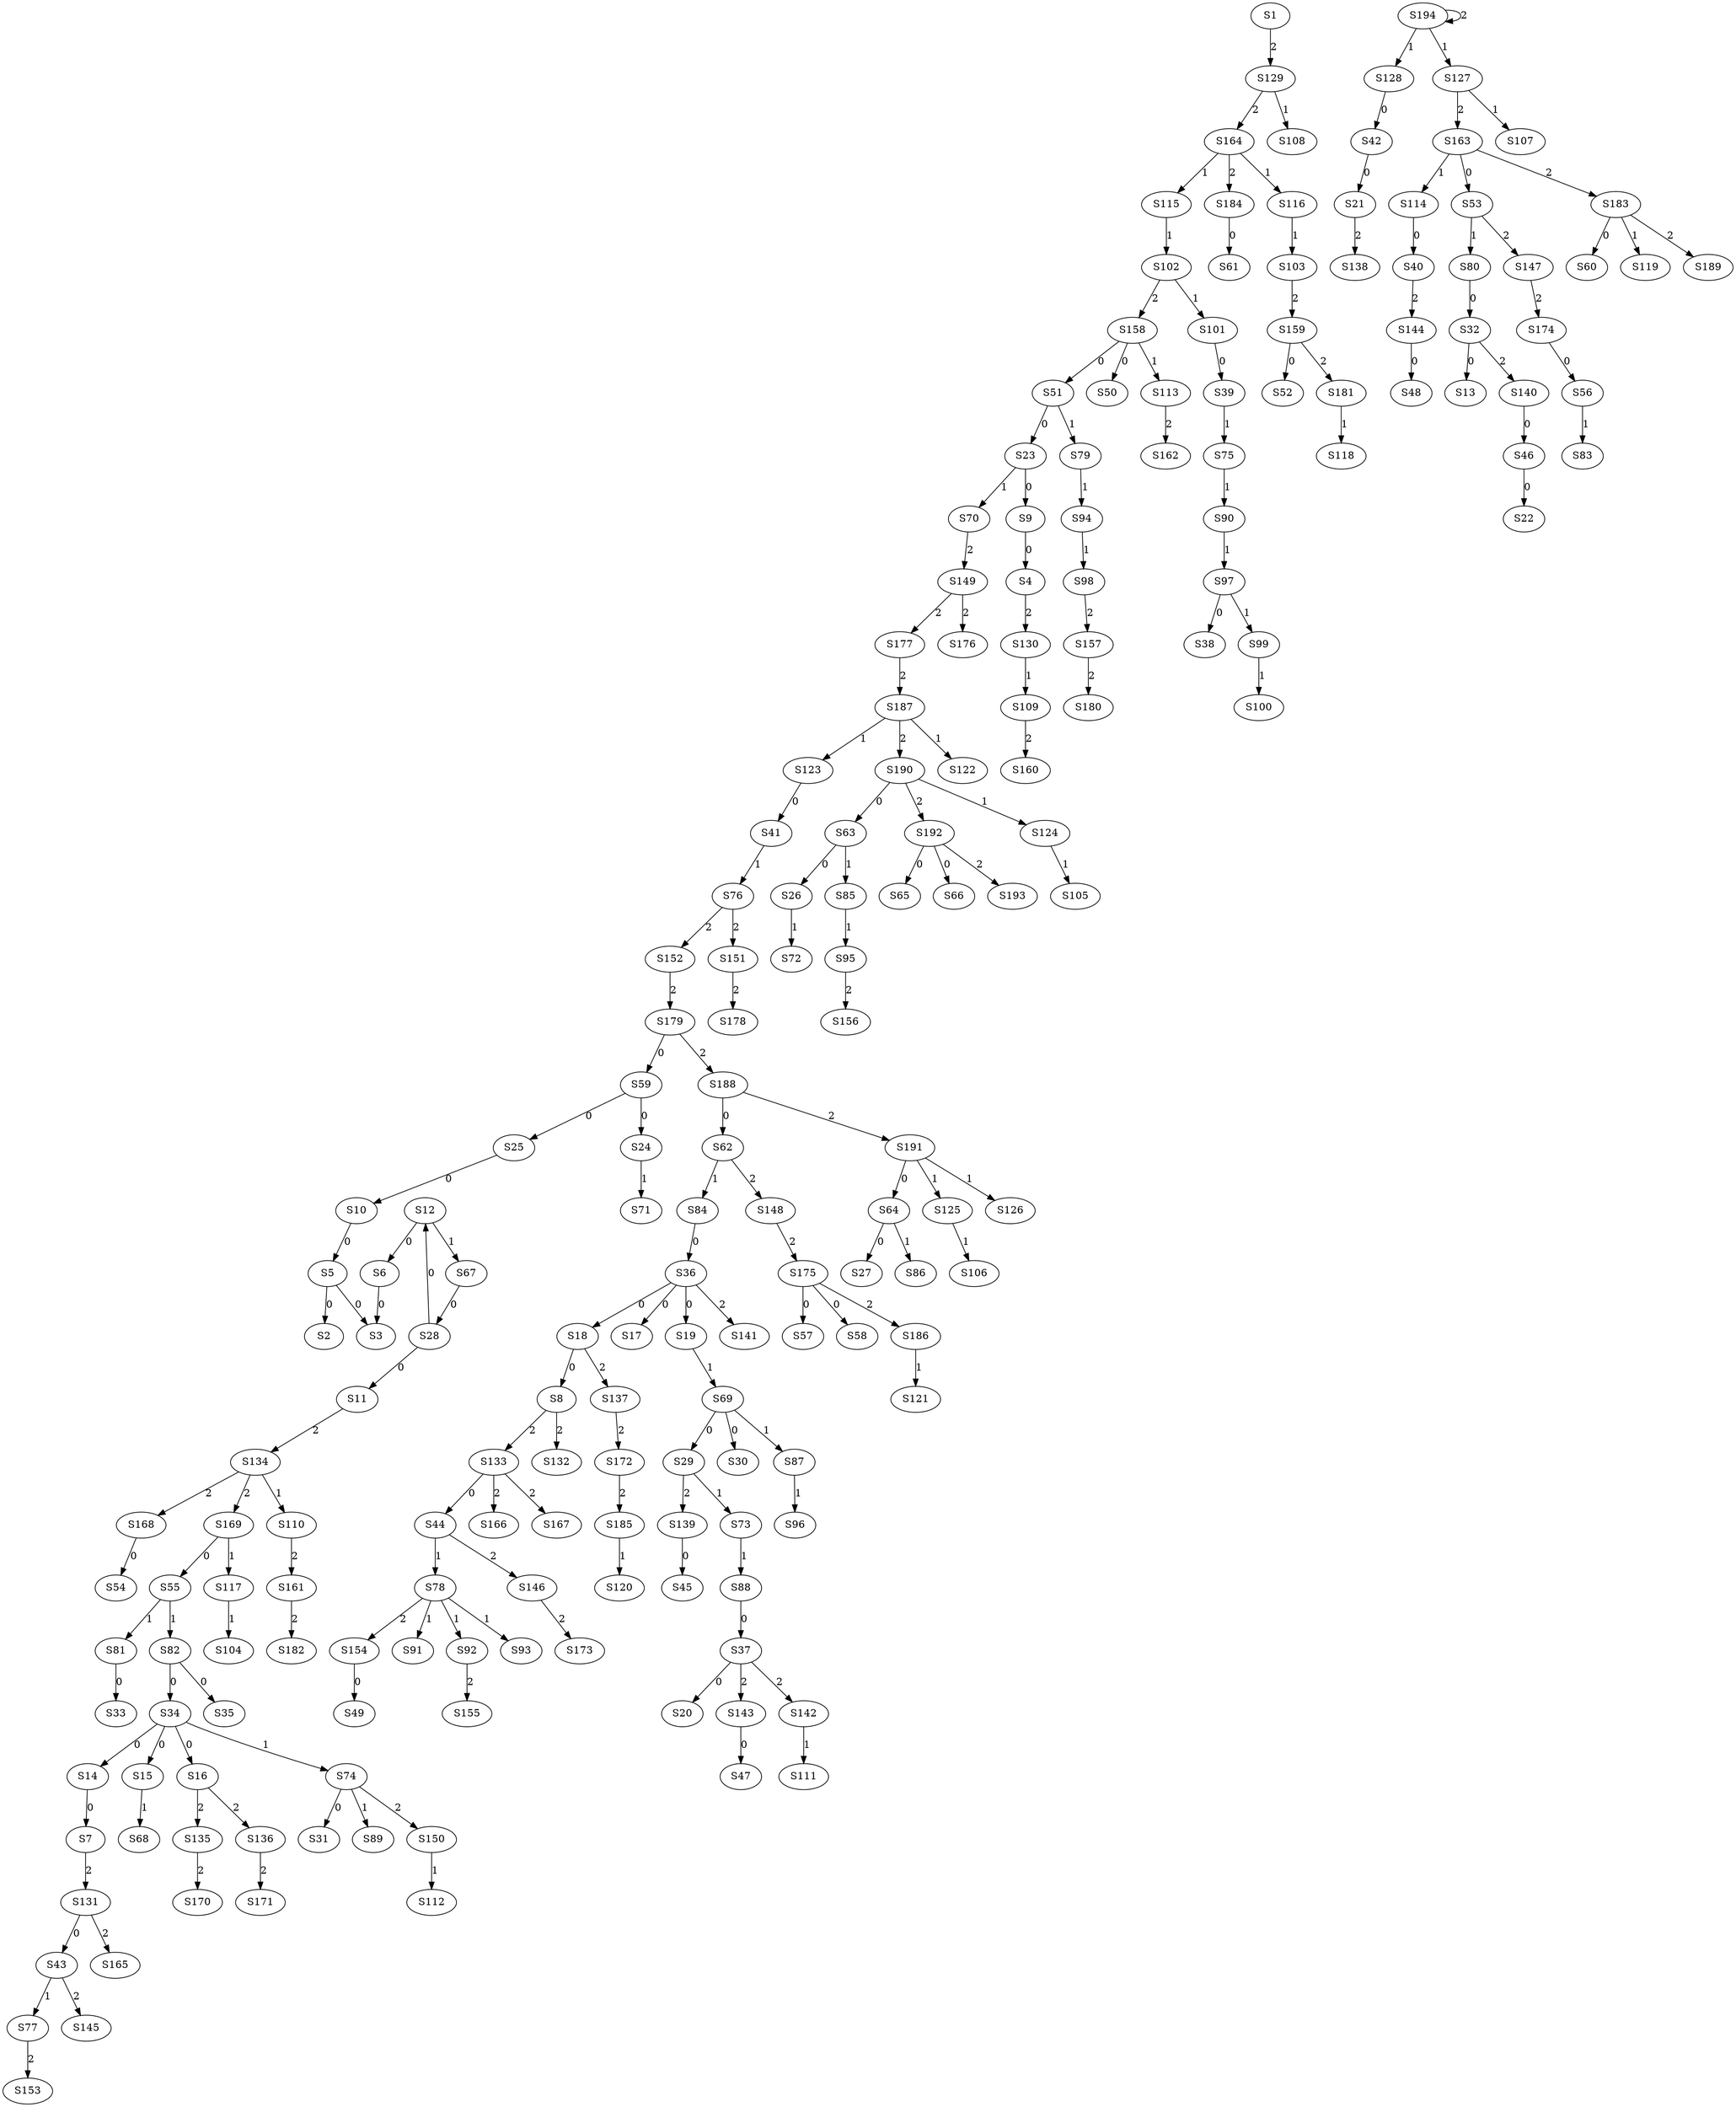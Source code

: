 strict digraph {
	S5 -> S2 [ label = 0 ];
	S5 -> S3 [ label = 0 ];
	S9 -> S4 [ label = 0 ];
	S10 -> S5 [ label = 0 ];
	S12 -> S6 [ label = 0 ];
	S14 -> S7 [ label = 0 ];
	S18 -> S8 [ label = 0 ];
	S23 -> S9 [ label = 0 ];
	S25 -> S10 [ label = 0 ];
	S28 -> S11 [ label = 0 ];
	S28 -> S12 [ label = 0 ];
	S32 -> S13 [ label = 0 ];
	S34 -> S14 [ label = 0 ];
	S34 -> S15 [ label = 0 ];
	S34 -> S16 [ label = 0 ];
	S36 -> S17 [ label = 0 ];
	S36 -> S18 [ label = 0 ];
	S36 -> S19 [ label = 0 ];
	S37 -> S20 [ label = 0 ];
	S42 -> S21 [ label = 0 ];
	S46 -> S22 [ label = 0 ];
	S51 -> S23 [ label = 0 ];
	S59 -> S24 [ label = 0 ];
	S59 -> S25 [ label = 0 ];
	S63 -> S26 [ label = 0 ];
	S64 -> S27 [ label = 0 ];
	S67 -> S28 [ label = 0 ];
	S69 -> S29 [ label = 0 ];
	S69 -> S30 [ label = 0 ];
	S74 -> S31 [ label = 0 ];
	S80 -> S32 [ label = 0 ];
	S81 -> S33 [ label = 0 ];
	S82 -> S34 [ label = 0 ];
	S82 -> S35 [ label = 0 ];
	S84 -> S36 [ label = 0 ];
	S88 -> S37 [ label = 0 ];
	S97 -> S38 [ label = 0 ];
	S101 -> S39 [ label = 0 ];
	S114 -> S40 [ label = 0 ];
	S123 -> S41 [ label = 0 ];
	S128 -> S42 [ label = 0 ];
	S131 -> S43 [ label = 0 ];
	S133 -> S44 [ label = 0 ];
	S139 -> S45 [ label = 0 ];
	S140 -> S46 [ label = 0 ];
	S143 -> S47 [ label = 0 ];
	S144 -> S48 [ label = 0 ];
	S154 -> S49 [ label = 0 ];
	S158 -> S50 [ label = 0 ];
	S158 -> S51 [ label = 0 ];
	S159 -> S52 [ label = 0 ];
	S163 -> S53 [ label = 0 ];
	S168 -> S54 [ label = 0 ];
	S169 -> S55 [ label = 0 ];
	S174 -> S56 [ label = 0 ];
	S175 -> S57 [ label = 0 ];
	S175 -> S58 [ label = 0 ];
	S179 -> S59 [ label = 0 ];
	S183 -> S60 [ label = 0 ];
	S184 -> S61 [ label = 0 ];
	S188 -> S62 [ label = 0 ];
	S190 -> S63 [ label = 0 ];
	S191 -> S64 [ label = 0 ];
	S192 -> S65 [ label = 0 ];
	S192 -> S66 [ label = 0 ];
	S12 -> S67 [ label = 1 ];
	S15 -> S68 [ label = 1 ];
	S19 -> S69 [ label = 1 ];
	S23 -> S70 [ label = 1 ];
	S24 -> S71 [ label = 1 ];
	S26 -> S72 [ label = 1 ];
	S29 -> S73 [ label = 1 ];
	S34 -> S74 [ label = 1 ];
	S39 -> S75 [ label = 1 ];
	S41 -> S76 [ label = 1 ];
	S43 -> S77 [ label = 1 ];
	S44 -> S78 [ label = 1 ];
	S51 -> S79 [ label = 1 ];
	S53 -> S80 [ label = 1 ];
	S55 -> S81 [ label = 1 ];
	S55 -> S82 [ label = 1 ];
	S56 -> S83 [ label = 1 ];
	S62 -> S84 [ label = 1 ];
	S63 -> S85 [ label = 1 ];
	S64 -> S86 [ label = 1 ];
	S69 -> S87 [ label = 1 ];
	S73 -> S88 [ label = 1 ];
	S74 -> S89 [ label = 1 ];
	S75 -> S90 [ label = 1 ];
	S78 -> S91 [ label = 1 ];
	S78 -> S92 [ label = 1 ];
	S78 -> S93 [ label = 1 ];
	S79 -> S94 [ label = 1 ];
	S85 -> S95 [ label = 1 ];
	S87 -> S96 [ label = 1 ];
	S90 -> S97 [ label = 1 ];
	S94 -> S98 [ label = 1 ];
	S97 -> S99 [ label = 1 ];
	S99 -> S100 [ label = 1 ];
	S102 -> S101 [ label = 1 ];
	S115 -> S102 [ label = 1 ];
	S116 -> S103 [ label = 1 ];
	S117 -> S104 [ label = 1 ];
	S124 -> S105 [ label = 1 ];
	S125 -> S106 [ label = 1 ];
	S127 -> S107 [ label = 1 ];
	S129 -> S108 [ label = 1 ];
	S130 -> S109 [ label = 1 ];
	S134 -> S110 [ label = 1 ];
	S142 -> S111 [ label = 1 ];
	S150 -> S112 [ label = 1 ];
	S158 -> S113 [ label = 1 ];
	S163 -> S114 [ label = 1 ];
	S164 -> S115 [ label = 1 ];
	S164 -> S116 [ label = 1 ];
	S169 -> S117 [ label = 1 ];
	S181 -> S118 [ label = 1 ];
	S183 -> S119 [ label = 1 ];
	S185 -> S120 [ label = 1 ];
	S186 -> S121 [ label = 1 ];
	S187 -> S122 [ label = 1 ];
	S187 -> S123 [ label = 1 ];
	S190 -> S124 [ label = 1 ];
	S191 -> S125 [ label = 1 ];
	S191 -> S126 [ label = 1 ];
	S194 -> S127 [ label = 1 ];
	S194 -> S128 [ label = 1 ];
	S1 -> S129 [ label = 2 ];
	S4 -> S130 [ label = 2 ];
	S7 -> S131 [ label = 2 ];
	S8 -> S132 [ label = 2 ];
	S8 -> S133 [ label = 2 ];
	S11 -> S134 [ label = 2 ];
	S16 -> S135 [ label = 2 ];
	S16 -> S136 [ label = 2 ];
	S18 -> S137 [ label = 2 ];
	S21 -> S138 [ label = 2 ];
	S29 -> S139 [ label = 2 ];
	S32 -> S140 [ label = 2 ];
	S36 -> S141 [ label = 2 ];
	S37 -> S142 [ label = 2 ];
	S37 -> S143 [ label = 2 ];
	S40 -> S144 [ label = 2 ];
	S43 -> S145 [ label = 2 ];
	S44 -> S146 [ label = 2 ];
	S53 -> S147 [ label = 2 ];
	S62 -> S148 [ label = 2 ];
	S70 -> S149 [ label = 2 ];
	S74 -> S150 [ label = 2 ];
	S76 -> S151 [ label = 2 ];
	S76 -> S152 [ label = 2 ];
	S77 -> S153 [ label = 2 ];
	S78 -> S154 [ label = 2 ];
	S92 -> S155 [ label = 2 ];
	S95 -> S156 [ label = 2 ];
	S98 -> S157 [ label = 2 ];
	S102 -> S158 [ label = 2 ];
	S103 -> S159 [ label = 2 ];
	S109 -> S160 [ label = 2 ];
	S110 -> S161 [ label = 2 ];
	S113 -> S162 [ label = 2 ];
	S127 -> S163 [ label = 2 ];
	S129 -> S164 [ label = 2 ];
	S131 -> S165 [ label = 2 ];
	S133 -> S166 [ label = 2 ];
	S133 -> S167 [ label = 2 ];
	S134 -> S168 [ label = 2 ];
	S134 -> S169 [ label = 2 ];
	S135 -> S170 [ label = 2 ];
	S136 -> S171 [ label = 2 ];
	S137 -> S172 [ label = 2 ];
	S146 -> S173 [ label = 2 ];
	S147 -> S174 [ label = 2 ];
	S148 -> S175 [ label = 2 ];
	S149 -> S176 [ label = 2 ];
	S149 -> S177 [ label = 2 ];
	S151 -> S178 [ label = 2 ];
	S152 -> S179 [ label = 2 ];
	S157 -> S180 [ label = 2 ];
	S159 -> S181 [ label = 2 ];
	S161 -> S182 [ label = 2 ];
	S163 -> S183 [ label = 2 ];
	S164 -> S184 [ label = 2 ];
	S172 -> S185 [ label = 2 ];
	S175 -> S186 [ label = 2 ];
	S177 -> S187 [ label = 2 ];
	S179 -> S188 [ label = 2 ];
	S183 -> S189 [ label = 2 ];
	S187 -> S190 [ label = 2 ];
	S188 -> S191 [ label = 2 ];
	S190 -> S192 [ label = 2 ];
	S192 -> S193 [ label = 2 ];
	S194 -> S194 [ label = 2 ];
	S6 -> S3 [ label = 0 ];
}